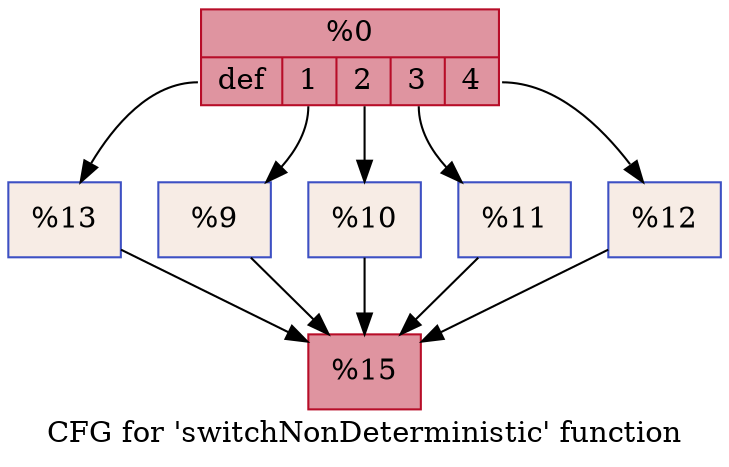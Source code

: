digraph "CFG for 'switchNonDeterministic' function" {
	label="CFG for 'switchNonDeterministic' function";

	Node0x55e43dbdcea0 [shape=record,color="#b70d28ff", style=filled, fillcolor="#b70d2870",label="{%0 |{<s0>def|<s1>1|<s2>2|<s3>3|<s4>4}}"];
	Node0x55e43dbdcea0:s0 -> Node0x55e43dbdd230;
	Node0x55e43dbdcea0:s1 -> Node0x55e43dbdd980;
	Node0x55e43dbdcea0:s2 -> Node0x55e43dbdd9d0;
	Node0x55e43dbdcea0:s3 -> Node0x55e43dbdda20;
	Node0x55e43dbdcea0:s4 -> Node0x55e43dbdda70;
	Node0x55e43dbdd980 [shape=record,color="#3d50c3ff", style=filled, fillcolor="#ecd3c570",label="{%9 }"];
	Node0x55e43dbdd980 -> Node0x55e43dbddd30;
	Node0x55e43dbdd9d0 [shape=record,color="#3d50c3ff", style=filled, fillcolor="#ecd3c570",label="{%10 }"];
	Node0x55e43dbdd9d0 -> Node0x55e43dbddd30;
	Node0x55e43dbdda20 [shape=record,color="#3d50c3ff", style=filled, fillcolor="#ecd3c570",label="{%11 }"];
	Node0x55e43dbdda20 -> Node0x55e43dbddd30;
	Node0x55e43dbdda70 [shape=record,color="#3d50c3ff", style=filled, fillcolor="#ecd3c570",label="{%12 }"];
	Node0x55e43dbdda70 -> Node0x55e43dbddd30;
	Node0x55e43dbdd230 [shape=record,color="#3d50c3ff", style=filled, fillcolor="#ecd3c570",label="{%13 }"];
	Node0x55e43dbdd230 -> Node0x55e43dbddd30;
	Node0x55e43dbddd30 [shape=record,color="#b70d28ff", style=filled, fillcolor="#b70d2870",label="{%15 }"];
}
